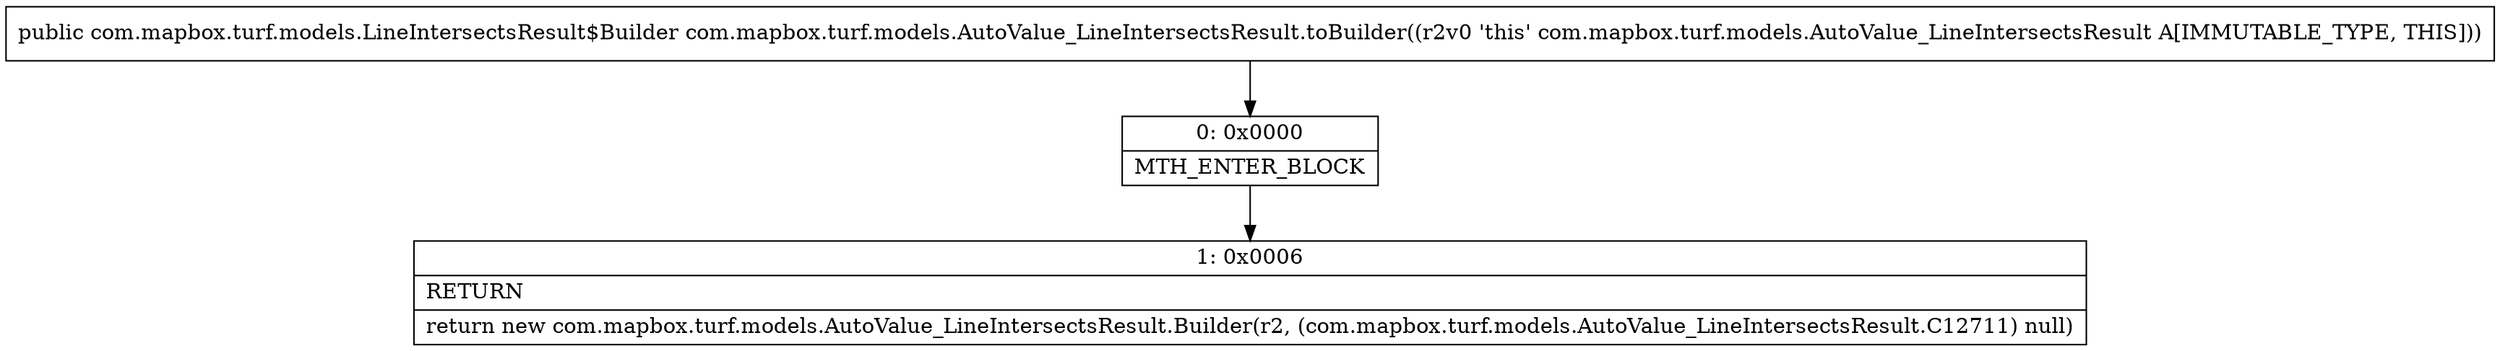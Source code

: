 digraph "CFG forcom.mapbox.turf.models.AutoValue_LineIntersectsResult.toBuilder()Lcom\/mapbox\/turf\/models\/LineIntersectsResult$Builder;" {
Node_0 [shape=record,label="{0\:\ 0x0000|MTH_ENTER_BLOCK\l}"];
Node_1 [shape=record,label="{1\:\ 0x0006|RETURN\l|return new com.mapbox.turf.models.AutoValue_LineIntersectsResult.Builder(r2, (com.mapbox.turf.models.AutoValue_LineIntersectsResult.C12711) null)\l}"];
MethodNode[shape=record,label="{public com.mapbox.turf.models.LineIntersectsResult$Builder com.mapbox.turf.models.AutoValue_LineIntersectsResult.toBuilder((r2v0 'this' com.mapbox.turf.models.AutoValue_LineIntersectsResult A[IMMUTABLE_TYPE, THIS])) }"];
MethodNode -> Node_0;
Node_0 -> Node_1;
}

